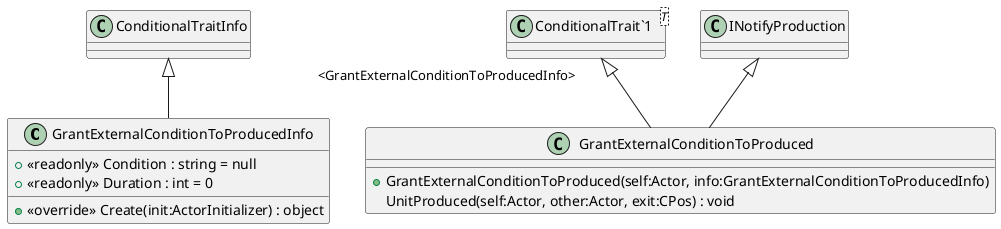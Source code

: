 @startuml
class GrantExternalConditionToProducedInfo {
    + <<readonly>> Condition : string = null
    + <<readonly>> Duration : int = 0
    + <<override>> Create(init:ActorInitializer) : object
}
class GrantExternalConditionToProduced {
    + GrantExternalConditionToProduced(self:Actor, info:GrantExternalConditionToProducedInfo)
    UnitProduced(self:Actor, other:Actor, exit:CPos) : void
}
class "ConditionalTrait`1"<T> {
}
ConditionalTraitInfo <|-- GrantExternalConditionToProducedInfo
"ConditionalTrait`1" "<GrantExternalConditionToProducedInfo>" <|-- GrantExternalConditionToProduced
INotifyProduction <|-- GrantExternalConditionToProduced
@enduml
